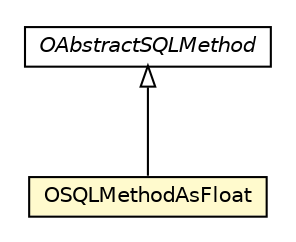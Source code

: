 #!/usr/local/bin/dot
#
# Class diagram 
# Generated by UMLGraph version R5_6-24-gf6e263 (http://www.umlgraph.org/)
#

digraph G {
	edge [fontname="Helvetica",fontsize=10,labelfontname="Helvetica",labelfontsize=10];
	node [fontname="Helvetica",fontsize=10,shape=plaintext];
	nodesep=0.25;
	ranksep=0.5;
	// com.orientechnologies.orient.core.sql.method.misc.OSQLMethodAsFloat
	c3439262 [label=<<table title="com.orientechnologies.orient.core.sql.method.misc.OSQLMethodAsFloat" border="0" cellborder="1" cellspacing="0" cellpadding="2" port="p" bgcolor="lemonChiffon" href="./OSQLMethodAsFloat.html">
		<tr><td><table border="0" cellspacing="0" cellpadding="1">
<tr><td align="center" balign="center"> OSQLMethodAsFloat </td></tr>
		</table></td></tr>
		</table>>, URL="./OSQLMethodAsFloat.html", fontname="Helvetica", fontcolor="black", fontsize=10.0];
	// com.orientechnologies.orient.core.sql.method.misc.OAbstractSQLMethod
	c3439275 [label=<<table title="com.orientechnologies.orient.core.sql.method.misc.OAbstractSQLMethod" border="0" cellborder="1" cellspacing="0" cellpadding="2" port="p" href="./OAbstractSQLMethod.html">
		<tr><td><table border="0" cellspacing="0" cellpadding="1">
<tr><td align="center" balign="center"><font face="Helvetica-Oblique"> OAbstractSQLMethod </font></td></tr>
		</table></td></tr>
		</table>>, URL="./OAbstractSQLMethod.html", fontname="Helvetica", fontcolor="black", fontsize=10.0];
	//com.orientechnologies.orient.core.sql.method.misc.OSQLMethodAsFloat extends com.orientechnologies.orient.core.sql.method.misc.OAbstractSQLMethod
	c3439275:p -> c3439262:p [dir=back,arrowtail=empty];
}

